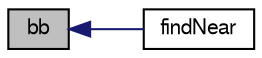 digraph "bb"
{
  bgcolor="transparent";
  edge [fontname="FreeSans",fontsize="10",labelfontname="FreeSans",labelfontsize="10"];
  node [fontname="FreeSans",fontsize="10",shape=record];
  rankdir="LR";
  Node1 [label="bb",height=0.2,width=0.4,color="black", fillcolor="grey75", style="filled" fontcolor="black"];
  Node1 -> Node2 [dir="back",color="midnightblue",fontsize="10",style="solid",fontname="FreeSans"];
  Node2 [label="findNear",height=0.2,width=0.4,color="black",URL="$a00578.html#a7b6836238ce8684dca7f7d6ef7f155f9",tooltip="Find near pairs and apply CompareOp to them. "];
}
